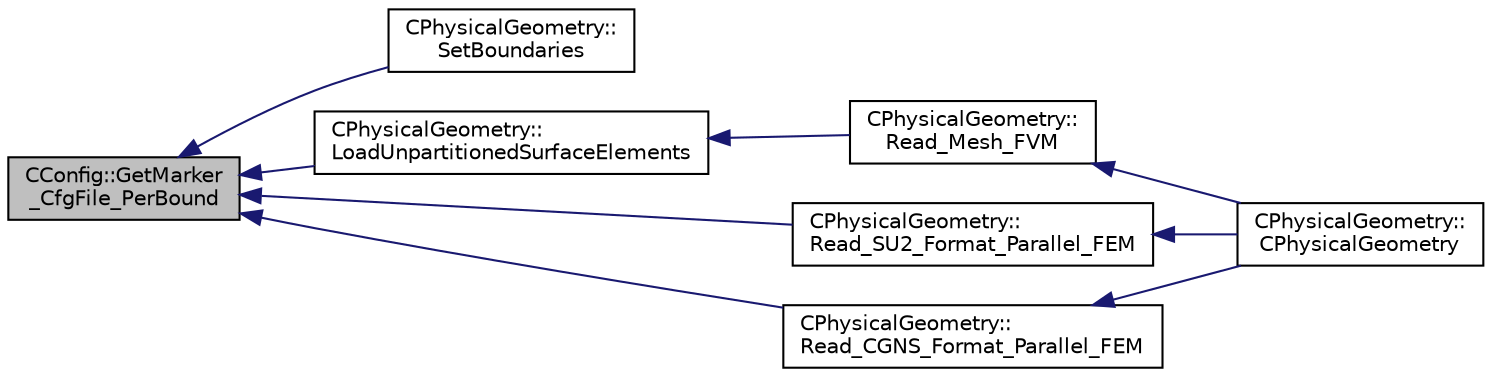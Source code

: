 digraph "CConfig::GetMarker_CfgFile_PerBound"
{
  edge [fontname="Helvetica",fontsize="10",labelfontname="Helvetica",labelfontsize="10"];
  node [fontname="Helvetica",fontsize="10",shape=record];
  rankdir="LR";
  Node7218 [label="CConfig::GetMarker\l_CfgFile_PerBound",height=0.2,width=0.4,color="black", fillcolor="grey75", style="filled", fontcolor="black"];
  Node7218 -> Node7219 [dir="back",color="midnightblue",fontsize="10",style="solid",fontname="Helvetica"];
  Node7219 [label="CPhysicalGeometry::\lSetBoundaries",height=0.2,width=0.4,color="black", fillcolor="white", style="filled",URL="$class_c_physical_geometry.html#a1350e4d05928db566e3d14fa5dc2587a",tooltip="Set the send receive boundaries of the grid. "];
  Node7218 -> Node7220 [dir="back",color="midnightblue",fontsize="10",style="solid",fontname="Helvetica"];
  Node7220 [label="CPhysicalGeometry::\lLoadUnpartitionedSurfaceElements",height=0.2,width=0.4,color="black", fillcolor="white", style="filled",URL="$class_c_physical_geometry.html#a23692062ec01893ef6b5ae53fcbbf022",tooltip="Loads the boundary elements (markers) from the mesh reader object into the primal element data struct..."];
  Node7220 -> Node7221 [dir="back",color="midnightblue",fontsize="10",style="solid",fontname="Helvetica"];
  Node7221 [label="CPhysicalGeometry::\lRead_Mesh_FVM",height=0.2,width=0.4,color="black", fillcolor="white", style="filled",URL="$class_c_physical_geometry.html#ad4096218a43c6a5ec4c56576c0c30e5b",tooltip="Reads the geometry of the grid and adjust the boundary conditions with the configuration file in para..."];
  Node7221 -> Node7222 [dir="back",color="midnightblue",fontsize="10",style="solid",fontname="Helvetica"];
  Node7222 [label="CPhysicalGeometry::\lCPhysicalGeometry",height=0.2,width=0.4,color="black", fillcolor="white", style="filled",URL="$class_c_physical_geometry.html#a075a737b341a64de5463ddd41096692e",tooltip="Reads the geometry of the grid and adjust the boundary conditions with the configuration file..."];
  Node7218 -> Node7223 [dir="back",color="midnightblue",fontsize="10",style="solid",fontname="Helvetica"];
  Node7223 [label="CPhysicalGeometry::\lRead_SU2_Format_Parallel_FEM",height=0.2,width=0.4,color="black", fillcolor="white", style="filled",URL="$class_c_physical_geometry.html#a8fb5c62d5c61dd689ea5d51d4f174831",tooltip="Reads for the FEM solver the geometry of the grid and adjust the boundary conditions with the configu..."];
  Node7223 -> Node7222 [dir="back",color="midnightblue",fontsize="10",style="solid",fontname="Helvetica"];
  Node7218 -> Node7224 [dir="back",color="midnightblue",fontsize="10",style="solid",fontname="Helvetica"];
  Node7224 [label="CPhysicalGeometry::\lRead_CGNS_Format_Parallel_FEM",height=0.2,width=0.4,color="black", fillcolor="white", style="filled",URL="$class_c_physical_geometry.html#a5fa5c4805d03646f8bfbf8622265f958",tooltip="Reads for the FEM solver the geometry of the grid and adjust the boundary conditions with the configu..."];
  Node7224 -> Node7222 [dir="back",color="midnightblue",fontsize="10",style="solid",fontname="Helvetica"];
}

